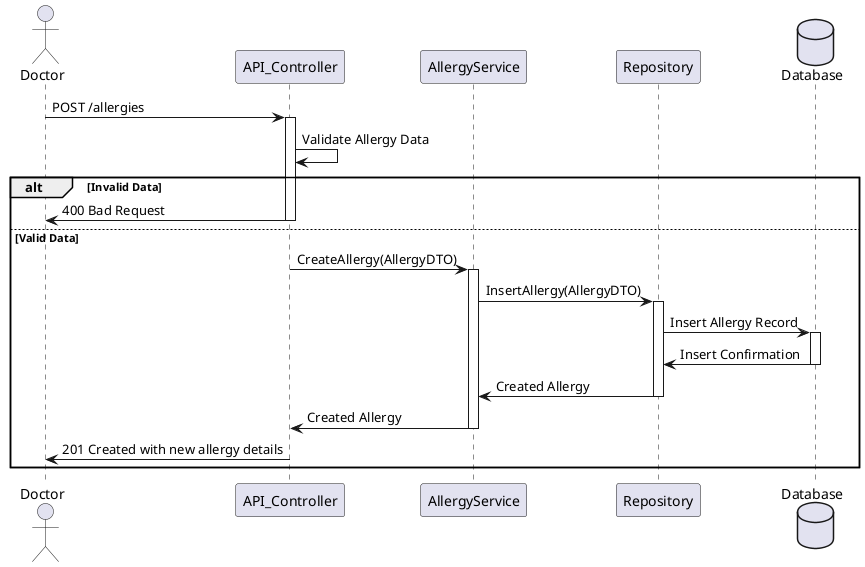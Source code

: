 @startuml
actor Doctor
participant API_Controller
participant AllergyService
participant Repository
database Database

Doctor -> API_Controller: POST /allergies
activate API_Controller
API_Controller -> API_Controller: Validate Allergy Data
alt Invalid Data
    API_Controller -> Doctor: 400 Bad Request
    deactivate API_Controller
else Valid Data
    API_Controller -> AllergyService: CreateAllergy(AllergyDTO)
    activate AllergyService
    AllergyService -> Repository: InsertAllergy(AllergyDTO)
    activate Repository
    Repository -> Database: Insert Allergy Record
    activate Database
    Database -> Repository: Insert Confirmation
    deactivate Database
    Repository -> AllergyService: Created Allergy
    deactivate Repository
    AllergyService -> API_Controller: Created Allergy
    deactivate AllergyService
    API_Controller -> Doctor: 201 Created with new allergy details
    deactivate API_Controller
end
@enduml
